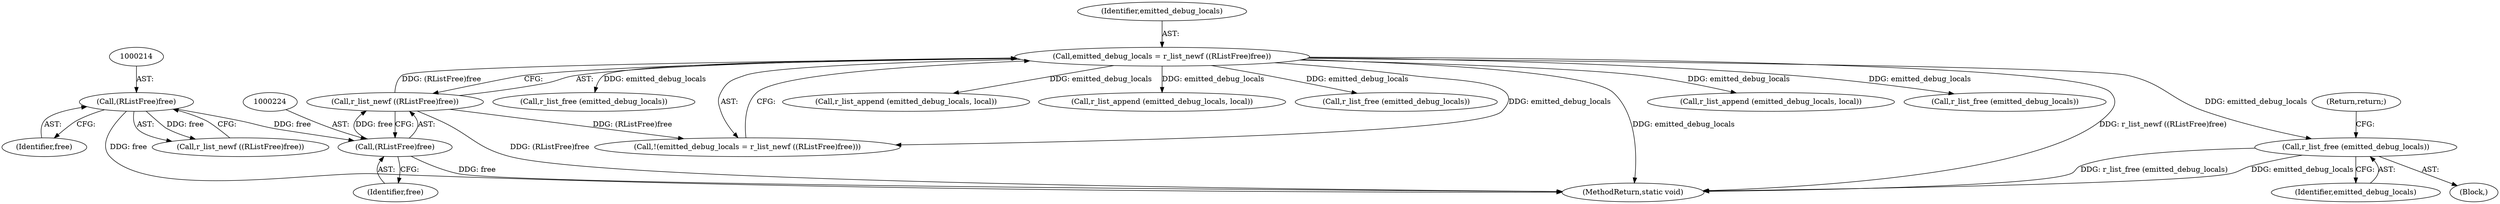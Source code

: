 digraph "0_radare2_ad55822430a03fe075221b543efb434567e9e431@API" {
"1000293" [label="(Call,r_list_free (emitted_debug_locals))"];
"1000220" [label="(Call,emitted_debug_locals = r_list_newf ((RListFree)free))"];
"1000222" [label="(Call,r_list_newf ((RListFree)free))"];
"1000223" [label="(Call,(RListFree)free)"];
"1000213" [label="(Call,(RListFree)free)"];
"1001183" [label="(Call,r_list_free (emitted_debug_locals))"];
"1000290" [label="(Block,)"];
"1000219" [label="(Call,!(emitted_debug_locals = r_list_newf ((RListFree)free)))"];
"1000293" [label="(Call,r_list_free (emitted_debug_locals))"];
"1000213" [label="(Call,(RListFree)free)"];
"1000873" [label="(Call,r_list_append (emitted_debug_locals, local))"];
"1000295" [label="(Return,return;)"];
"1000568" [label="(Call,r_list_append (emitted_debug_locals, local))"];
"1000223" [label="(Call,(RListFree)free)"];
"1000215" [label="(Identifier,free)"];
"1000294" [label="(Identifier,emitted_debug_locals)"];
"1000212" [label="(Call,r_list_newf ((RListFree)free))"];
"1000321" [label="(Call,r_list_free (emitted_debug_locals))"];
"1000220" [label="(Call,emitted_debug_locals = r_list_newf ((RListFree)free))"];
"1001187" [label="(MethodReturn,static void)"];
"1000221" [label="(Identifier,emitted_debug_locals)"];
"1000222" [label="(Call,r_list_newf ((RListFree)free))"];
"1000225" [label="(Identifier,free)"];
"1000744" [label="(Call,r_list_append (emitted_debug_locals, local))"];
"1001045" [label="(Call,r_list_free (emitted_debug_locals))"];
"1000293" -> "1000290"  [label="AST: "];
"1000293" -> "1000294"  [label="CFG: "];
"1000294" -> "1000293"  [label="AST: "];
"1000295" -> "1000293"  [label="CFG: "];
"1000293" -> "1001187"  [label="DDG: emitted_debug_locals"];
"1000293" -> "1001187"  [label="DDG: r_list_free (emitted_debug_locals)"];
"1000220" -> "1000293"  [label="DDG: emitted_debug_locals"];
"1000220" -> "1000219"  [label="AST: "];
"1000220" -> "1000222"  [label="CFG: "];
"1000221" -> "1000220"  [label="AST: "];
"1000222" -> "1000220"  [label="AST: "];
"1000219" -> "1000220"  [label="CFG: "];
"1000220" -> "1001187"  [label="DDG: emitted_debug_locals"];
"1000220" -> "1001187"  [label="DDG: r_list_newf ((RListFree)free)"];
"1000220" -> "1000219"  [label="DDG: emitted_debug_locals"];
"1000222" -> "1000220"  [label="DDG: (RListFree)free"];
"1000220" -> "1000321"  [label="DDG: emitted_debug_locals"];
"1000220" -> "1000568"  [label="DDG: emitted_debug_locals"];
"1000220" -> "1000744"  [label="DDG: emitted_debug_locals"];
"1000220" -> "1000873"  [label="DDG: emitted_debug_locals"];
"1000220" -> "1001045"  [label="DDG: emitted_debug_locals"];
"1000220" -> "1001183"  [label="DDG: emitted_debug_locals"];
"1000222" -> "1000223"  [label="CFG: "];
"1000223" -> "1000222"  [label="AST: "];
"1000222" -> "1001187"  [label="DDG: (RListFree)free"];
"1000222" -> "1000219"  [label="DDG: (RListFree)free"];
"1000223" -> "1000222"  [label="DDG: free"];
"1000223" -> "1000225"  [label="CFG: "];
"1000224" -> "1000223"  [label="AST: "];
"1000225" -> "1000223"  [label="AST: "];
"1000223" -> "1001187"  [label="DDG: free"];
"1000213" -> "1000223"  [label="DDG: free"];
"1000213" -> "1000212"  [label="AST: "];
"1000213" -> "1000215"  [label="CFG: "];
"1000214" -> "1000213"  [label="AST: "];
"1000215" -> "1000213"  [label="AST: "];
"1000212" -> "1000213"  [label="CFG: "];
"1000213" -> "1001187"  [label="DDG: free"];
"1000213" -> "1000212"  [label="DDG: free"];
}
